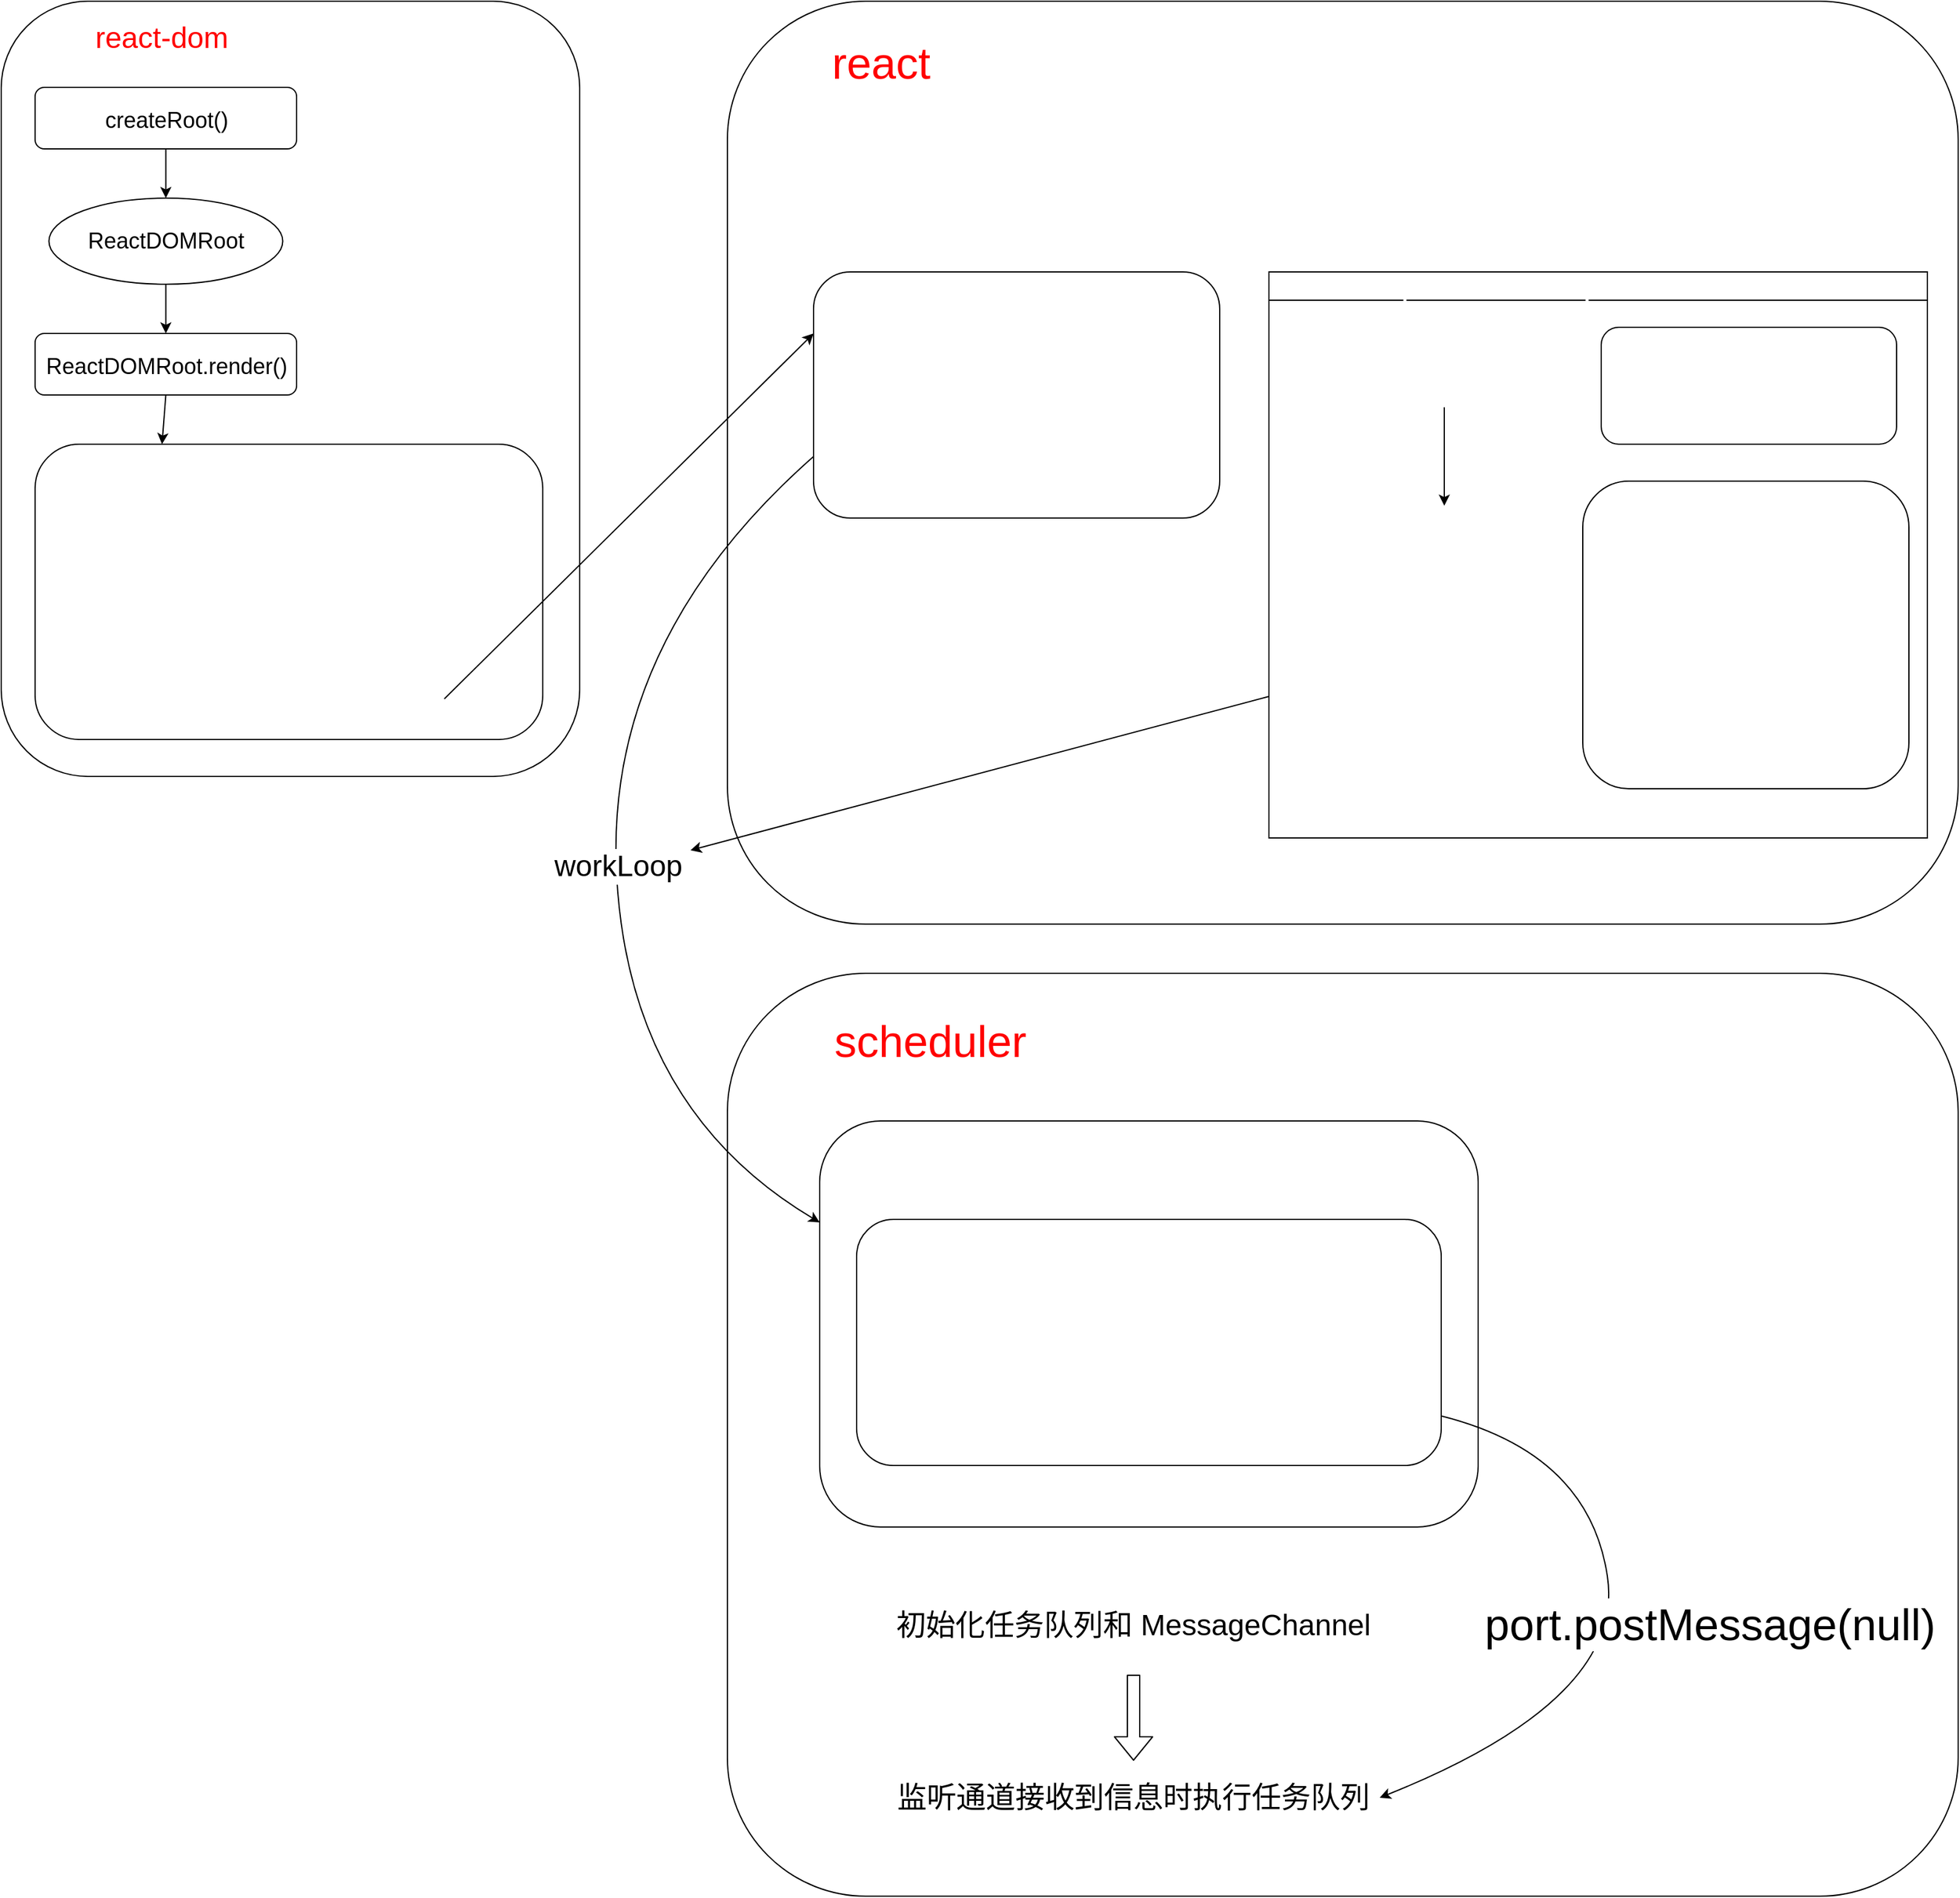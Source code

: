 <mxfile>
    <diagram id="eroiUfCXlei6Lb3GokV5" name="Page-1">
        <mxGraphModel dx="1452" dy="1045" grid="1" gridSize="10" guides="1" tooltips="1" connect="1" arrows="1" fold="1" page="1" pageScale="1" pageWidth="827" pageHeight="1169" math="0" shadow="0">
            <root>
                <mxCell id="0"/>
                <mxCell id="1" parent="0"/>
                <mxCell id="2" value="" style="rounded=1;whiteSpace=wrap;html=1;" vertex="1" parent="1">
                    <mxGeometry x="40" y="70" width="470" height="630" as="geometry"/>
                </mxCell>
                <mxCell id="3" value="&lt;font style=&quot;font-size: 24px&quot; color=&quot;#ff0000&quot;&gt;react-dom&lt;/font&gt;" style="text;html=1;strokeColor=none;fillColor=none;align=center;verticalAlign=middle;whiteSpace=wrap;rounded=0;" vertex="1" parent="1">
                    <mxGeometry x="67.5" y="80" width="205" height="40" as="geometry"/>
                </mxCell>
                <mxCell id="4" style="edgeStyle=none;html=1;exitX=0.5;exitY=1;exitDx=0;exitDy=0;fontSize=18;fontColor=#FF0000;" edge="1" parent="1" source="5" target="7">
                    <mxGeometry relative="1" as="geometry"/>
                </mxCell>
                <mxCell id="5" value="&lt;font style=&quot;font-size: 18px&quot;&gt;createRoot()&lt;/font&gt;" style="rounded=1;whiteSpace=wrap;html=1;fontSize=24;" vertex="1" parent="1">
                    <mxGeometry x="67.5" y="140" width="212.5" height="50" as="geometry"/>
                </mxCell>
                <mxCell id="6" style="edgeStyle=none;html=1;exitX=0.5;exitY=1;exitDx=0;exitDy=0;entryX=0.5;entryY=0;entryDx=0;entryDy=0;fontSize=18;fontColor=#FF0000;" edge="1" parent="1" source="7" target="9">
                    <mxGeometry relative="1" as="geometry"/>
                </mxCell>
                <mxCell id="7" value="ReactDOMRoot" style="ellipse;whiteSpace=wrap;html=1;fontSize=18;" vertex="1" parent="1">
                    <mxGeometry x="78.75" y="230" width="190" height="70" as="geometry"/>
                </mxCell>
                <mxCell id="8" style="edgeStyle=none;html=1;exitX=0.5;exitY=1;exitDx=0;exitDy=0;entryX=0.25;entryY=0;entryDx=0;entryDy=0;fontSize=18;fontColor=#FF0000;" edge="1" parent="1" source="9" target="10">
                    <mxGeometry relative="1" as="geometry"/>
                </mxCell>
                <mxCell id="9" value="&lt;font style=&quot;font-size: 18px&quot;&gt;ReactDOMRoot.render()&lt;/font&gt;" style="rounded=1;whiteSpace=wrap;html=1;fontSize=24;" vertex="1" parent="1">
                    <mxGeometry x="67.5" y="340" width="212.5" height="50" as="geometry"/>
                </mxCell>
                <mxCell id="10" value="" style="rounded=1;whiteSpace=wrap;html=1;fontSize=18;fontColor=#FF0000;" vertex="1" parent="1">
                    <mxGeometry x="67.5" y="430" width="412.5" height="240" as="geometry"/>
                </mxCell>
                <mxCell id="11" value="&lt;font color=&quot;#ffffff&quot; style=&quot;font-size: 24px&quot;&gt;updateContainer()&lt;/font&gt;" style="text;html=1;strokeColor=none;fillColor=none;align=center;verticalAlign=middle;whiteSpace=wrap;rounded=0;fontSize=18;fontColor=#FF0000;" vertex="1" parent="1">
                    <mxGeometry x="90" y="450" width="190" height="40" as="geometry"/>
                </mxCell>
                <mxCell id="12" value="&lt;ol&gt;&lt;li&gt;根据传入 element ( &amp;lt;App /&amp;gt; ) 生成 fiber，其父节点是项目根元素生成的 fiber ( document.getElementById('root') )&lt;/li&gt;&lt;li&gt;将 &amp;lt;App /&amp;gt; 挂载到根元素上 ( document.getElementById('root') )&lt;/li&gt;&lt;/ol&gt;" style="text;html=1;strokeColor=none;fillColor=none;align=left;verticalAlign=middle;whiteSpace=wrap;rounded=0;fontSize=18;fontColor=#FFFFFF;" vertex="1" parent="1">
                    <mxGeometry x="78.75" y="500" width="371.25" height="170" as="geometry"/>
                </mxCell>
                <mxCell id="13" value="" style="rounded=1;whiteSpace=wrap;html=1;" vertex="1" parent="1">
                    <mxGeometry x="630" y="70" width="1000" height="750" as="geometry"/>
                </mxCell>
                <mxCell id="14" value="&lt;font style=&quot;font-size: 36px&quot; color=&quot;#ff0000&quot;&gt;react&lt;/font&gt;" style="text;html=1;strokeColor=none;fillColor=none;align=center;verticalAlign=middle;whiteSpace=wrap;rounded=0;" vertex="1" parent="1">
                    <mxGeometry x="690" y="100" width="130" height="40" as="geometry"/>
                </mxCell>
                <mxCell id="15" value="" style="rounded=1;whiteSpace=wrap;html=1;fontSize=24;" vertex="1" parent="1">
                    <mxGeometry x="700" y="290" width="330" height="200" as="geometry"/>
                </mxCell>
                <mxCell id="16" value="scheduleUpdateOnFiber" style="text;html=1;strokeColor=none;fillColor=none;align=center;verticalAlign=middle;whiteSpace=wrap;rounded=0;fontSize=24;fontColor=#FFFFFF;" vertex="1" parent="1">
                    <mxGeometry x="715" y="310" width="300" height="50" as="geometry"/>
                </mxCell>
                <mxCell id="17" value="" style="endArrow=classic;html=1;fontSize=24;fontColor=#FFFFFF;entryX=0;entryY=0.25;entryDx=0;entryDy=0;" edge="1" parent="1" target="15">
                    <mxGeometry width="50" height="50" relative="1" as="geometry">
                        <mxPoint x="400" y="637" as="sourcePoint"/>
                        <mxPoint x="450" y="600" as="targetPoint"/>
                    </mxGeometry>
                </mxCell>
                <mxCell id="18" value="wip: 当前遍历的 fiber 指针" style="text;html=1;strokeColor=none;fillColor=none;align=left;verticalAlign=middle;whiteSpace=wrap;rounded=0;fontSize=24;fontColor=#FFFFFF;" vertex="1" parent="1">
                    <mxGeometry x="750" y="150" width="295" height="50" as="geometry"/>
                </mxCell>
                <mxCell id="19" value="wipRoot: 发起当前更新遍历的 fiber 节点" style="text;html=1;strokeColor=none;fillColor=none;align=left;verticalAlign=middle;whiteSpace=wrap;rounded=0;fontSize=24;fontColor=#FFFFFF;" vertex="1" parent="1">
                    <mxGeometry x="750" y="200" width="450" height="40" as="geometry"/>
                </mxCell>
                <mxCell id="20" value="&lt;span style=&quot;font-size: 24px&quot;&gt;将 wip 和 wipRoot 指向传入的 fiber 节点&lt;/span&gt;" style="text;html=1;strokeColor=none;fillColor=none;align=left;verticalAlign=middle;whiteSpace=wrap;rounded=0;fontSize=36;fontColor=#FFFFFF;" vertex="1" parent="1">
                    <mxGeometry x="720" y="380" width="285" height="80" as="geometry"/>
                </mxCell>
                <mxCell id="39" style="edgeStyle=none;html=1;exitX=0;exitY=0.75;exitDx=0;exitDy=0;fontSize=24;" edge="1" parent="1" source="26">
                    <mxGeometry relative="1" as="geometry">
                        <mxPoint x="600" y="760" as="targetPoint"/>
                    </mxGeometry>
                </mxCell>
                <mxCell id="26" value="更新当前 wip 并得到下一个 wip; 提交当前 fiber 到 DOM 节点上" style="swimlane;fontSize=18;fontColor=#FFFFFF;" vertex="1" parent="1">
                    <mxGeometry x="1070" y="290" width="535" height="460" as="geometry"/>
                </mxCell>
                <mxCell id="27" style="edgeStyle=none;html=1;exitX=0.5;exitY=1;exitDx=0;exitDy=0;entryX=0.5;entryY=0;entryDx=0;entryDy=0;fontSize=18;fontColor=#FFFFFF;" edge="1" parent="26" source="28" target="30">
                    <mxGeometry relative="1" as="geometry"/>
                </mxCell>
                <mxCell id="28" value="performUnitOfWork()" style="text;html=1;strokeColor=none;fillColor=none;align=center;verticalAlign=middle;whiteSpace=wrap;rounded=0;fontSize=24;fontColor=#FFFFFF;" vertex="1" parent="26">
                    <mxGeometry x="15" y="60" width="255" height="50" as="geometry"/>
                </mxCell>
                <mxCell id="29" value="&lt;ol&gt;&lt;li&gt;updateXXXComponent()&lt;/li&gt;&lt;li&gt;wip = xxx&lt;/li&gt;&lt;/ol&gt;" style="rounded=1;whiteSpace=wrap;html=1;fontSize=18;fontColor=#FFFFFF;align=left;" vertex="1" parent="26">
                    <mxGeometry x="270" y="45" width="240" height="95" as="geometry"/>
                </mxCell>
                <mxCell id="30" value="commitRoot()" style="text;html=1;strokeColor=none;fillColor=none;align=center;verticalAlign=middle;whiteSpace=wrap;rounded=0;fontSize=24;fontColor=#FFFFFF;" vertex="1" parent="26">
                    <mxGeometry x="15" y="190" width="255" height="50" as="geometry"/>
                </mxCell>
                <mxCell id="31" value="&lt;ol&gt;&lt;li&gt;提交自己&lt;/li&gt;&lt;li&gt;提交 wip 子节点&lt;br&gt;commitWork(wip.child)&lt;/li&gt;&lt;li&gt;提交 wip 兄弟节点&lt;br&gt;commitWork(wip.sibling)&lt;/li&gt;&lt;/ol&gt;" style="rounded=1;whiteSpace=wrap;html=1;fontSize=18;fontColor=#FFFFFF;align=left;" vertex="1" parent="26">
                    <mxGeometry x="255" y="170" width="265" height="250" as="geometry"/>
                </mxCell>
                <mxCell id="32" value="" style="rounded=1;whiteSpace=wrap;html=1;" vertex="1" parent="1">
                    <mxGeometry x="630" y="860" width="1000" height="750" as="geometry"/>
                </mxCell>
                <mxCell id="33" value="&lt;font color=&quot;#ff0000&quot;&gt;&lt;span style=&quot;font-size: 36px&quot;&gt;scheduler&lt;/span&gt;&lt;/font&gt;" style="text;html=1;strokeColor=none;fillColor=none;align=center;verticalAlign=middle;whiteSpace=wrap;rounded=0;" vertex="1" parent="1">
                    <mxGeometry x="690" y="890" width="210" height="50" as="geometry"/>
                </mxCell>
                <mxCell id="34" value="" style="rounded=1;whiteSpace=wrap;html=1;fontSize=24;" vertex="1" parent="1">
                    <mxGeometry x="705" y="980" width="535" height="330" as="geometry"/>
                </mxCell>
                <mxCell id="35" value="schedulerCallback" style="text;html=1;strokeColor=none;fillColor=none;align=center;verticalAlign=middle;whiteSpace=wrap;rounded=0;fontSize=24;fontColor=#FFFFFF;" vertex="1" parent="1">
                    <mxGeometry x="720" y="1000" width="240" height="50" as="geometry"/>
                </mxCell>
                <mxCell id="36" value="" style="curved=1;endArrow=classic;html=1;exitX=0;exitY=0.75;exitDx=0;exitDy=0;entryX=0;entryY=0.25;entryDx=0;entryDy=0;" edge="1" parent="1" source="15" target="34">
                    <mxGeometry width="50" height="50" relative="1" as="geometry">
                        <mxPoint x="430" y="1160" as="sourcePoint"/>
                        <mxPoint x="590" y="1320" as="targetPoint"/>
                        <Array as="points">
                            <mxPoint x="530" y="590"/>
                            <mxPoint x="550" y="970"/>
                        </Array>
                    </mxGeometry>
                </mxCell>
                <mxCell id="37" value="&lt;font style=&quot;font-size: 24px&quot;&gt;workLoop&lt;/font&gt;" style="edgeLabel;html=1;align=center;verticalAlign=middle;resizable=0;points=[];" vertex="1" connectable="0" parent="36">
                    <mxGeometry x="0.039" y="1" relative="1" as="geometry">
                        <mxPoint y="1" as="offset"/>
                    </mxGeometry>
                </mxCell>
                <mxCell id="40" value="&lt;ol&gt;&lt;li&gt;&lt;font style=&quot;font-size: 24px&quot;&gt;根据传入函数 ( 初始化是 workLoop ) 创建任务池&lt;/font&gt;&lt;/li&gt;&lt;li&gt;&lt;font style=&quot;font-size: 24px&quot;&gt;请求调度 ( requestHostCallback )&lt;/font&gt;&lt;/li&gt;&lt;/ol&gt;" style="rounded=1;whiteSpace=wrap;html=1;fontSize=18;fontColor=#FFFFFF;align=left;" vertex="1" parent="1">
                    <mxGeometry x="735" y="1060" width="475" height="200" as="geometry"/>
                </mxCell>
                <mxCell id="41" value="初始化任务队列和 MessageChannel" style="text;html=1;strokeColor=none;fillColor=none;align=center;verticalAlign=middle;whiteSpace=wrap;rounded=0;fontSize=24;" vertex="1" parent="1">
                    <mxGeometry x="760" y="1350" width="400" height="80" as="geometry"/>
                </mxCell>
                <mxCell id="42" value="监听通道接收到信息时执行任务队列" style="text;html=1;strokeColor=none;fillColor=none;align=center;verticalAlign=middle;whiteSpace=wrap;rounded=0;fontSize=24;" vertex="1" parent="1">
                    <mxGeometry x="760" y="1490" width="400" height="80" as="geometry"/>
                </mxCell>
                <mxCell id="44" value="" style="shape=flexArrow;endArrow=classic;html=1;fontSize=24;exitX=0.5;exitY=1;exitDx=0;exitDy=0;" edge="1" parent="1" source="41">
                    <mxGeometry width="50" height="50" relative="1" as="geometry">
                        <mxPoint x="920" y="1750" as="sourcePoint"/>
                        <mxPoint x="960" y="1500" as="targetPoint"/>
                    </mxGeometry>
                </mxCell>
                <mxCell id="45" value="" style="curved=1;endArrow=classic;html=1;fontSize=24;entryX=1;entryY=0.5;entryDx=0;entryDy=0;" edge="1" parent="1" source="40" target="42">
                    <mxGeometry width="50" height="50" relative="1" as="geometry">
                        <mxPoint x="1370" y="1250" as="sourcePoint"/>
                        <mxPoint x="1420" y="1200" as="targetPoint"/>
                        <Array as="points">
                            <mxPoint x="1330" y="1250"/>
                            <mxPoint x="1360" y="1450"/>
                        </Array>
                    </mxGeometry>
                </mxCell>
                <mxCell id="46" value="&lt;font style=&quot;font-size: 36px&quot;&gt;port.postMessage(null)&lt;/font&gt;" style="edgeLabel;html=1;align=center;verticalAlign=middle;resizable=0;points=[];fontSize=24;" vertex="1" connectable="0" parent="45">
                    <mxGeometry x="0.115" y="-2" relative="1" as="geometry">
                        <mxPoint x="73" y="-38" as="offset"/>
                    </mxGeometry>
                </mxCell>
            </root>
        </mxGraphModel>
    </diagram>
</mxfile>